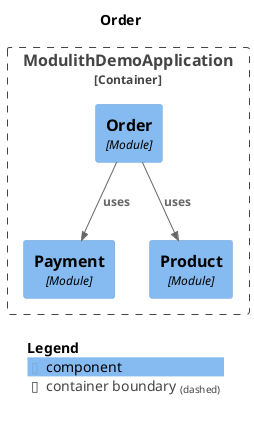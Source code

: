 @startuml
set separator none
title Order

top to bottom direction

!include <C4/C4>
!include <C4/C4_Context>
!include <C4/C4_Component>

Container_Boundary("ModulithDemoApplication.ModulithDemoApplication_boundary", "ModulithDemoApplication", $tags="") {
  Component(ModulithDemoApplication.ModulithDemoApplication.Order, "Order", $techn="Module", $descr="", $tags="", $link="")
  Component(ModulithDemoApplication.ModulithDemoApplication.Payment, "Payment", $techn="Module", $descr="", $tags="", $link="")
  Component(ModulithDemoApplication.ModulithDemoApplication.Product, "Product", $techn="Module", $descr="", $tags="", $link="")
}

Rel(ModulithDemoApplication.ModulithDemoApplication.Order, ModulithDemoApplication.ModulithDemoApplication.Payment, "uses", $techn="", $tags="", $link="")
Rel(ModulithDemoApplication.ModulithDemoApplication.Order, ModulithDemoApplication.ModulithDemoApplication.Product, "uses", $techn="", $tags="", $link="")

SHOW_LEGEND(true)
@enduml
